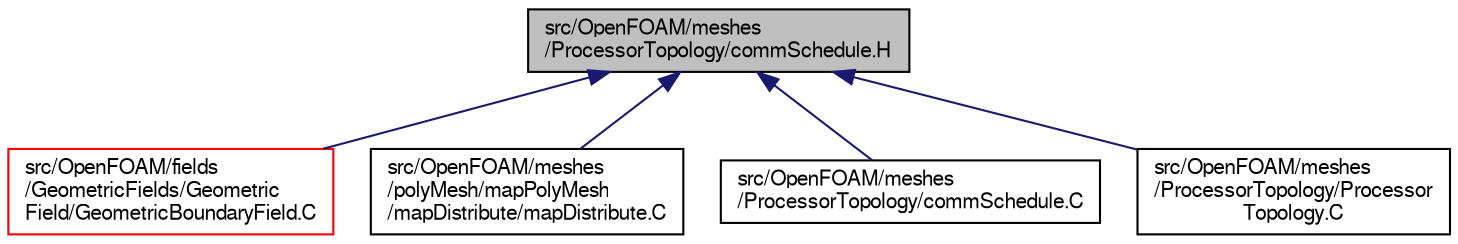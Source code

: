 digraph "src/OpenFOAM/meshes/ProcessorTopology/commSchedule.H"
{
  bgcolor="transparent";
  edge [fontname="FreeSans",fontsize="10",labelfontname="FreeSans",labelfontsize="10"];
  node [fontname="FreeSans",fontsize="10",shape=record];
  Node78 [label="src/OpenFOAM/meshes\l/ProcessorTopology/commSchedule.H",height=0.2,width=0.4,color="black", fillcolor="grey75", style="filled", fontcolor="black"];
  Node78 -> Node79 [dir="back",color="midnightblue",fontsize="10",style="solid",fontname="FreeSans"];
  Node79 [label="src/OpenFOAM/fields\l/GeometricFields/Geometric\lField/GeometricBoundaryField.C",height=0.2,width=0.4,color="red",URL="$a09803.html"];
  Node78 -> Node81 [dir="back",color="midnightblue",fontsize="10",style="solid",fontname="FreeSans"];
  Node81 [label="src/OpenFOAM/meshes\l/polyMesh/mapPolyMesh\l/mapDistribute/mapDistribute.C",height=0.2,width=0.4,color="black",URL="$a11573.html"];
  Node78 -> Node82 [dir="back",color="midnightblue",fontsize="10",style="solid",fontname="FreeSans"];
  Node82 [label="src/OpenFOAM/meshes\l/ProcessorTopology/commSchedule.C",height=0.2,width=0.4,color="black",URL="$a12113.html"];
  Node78 -> Node83 [dir="back",color="midnightblue",fontsize="10",style="solid",fontname="FreeSans"];
  Node83 [label="src/OpenFOAM/meshes\l/ProcessorTopology/Processor\lTopology.C",height=0.2,width=0.4,color="black",URL="$a12119.html"];
}

